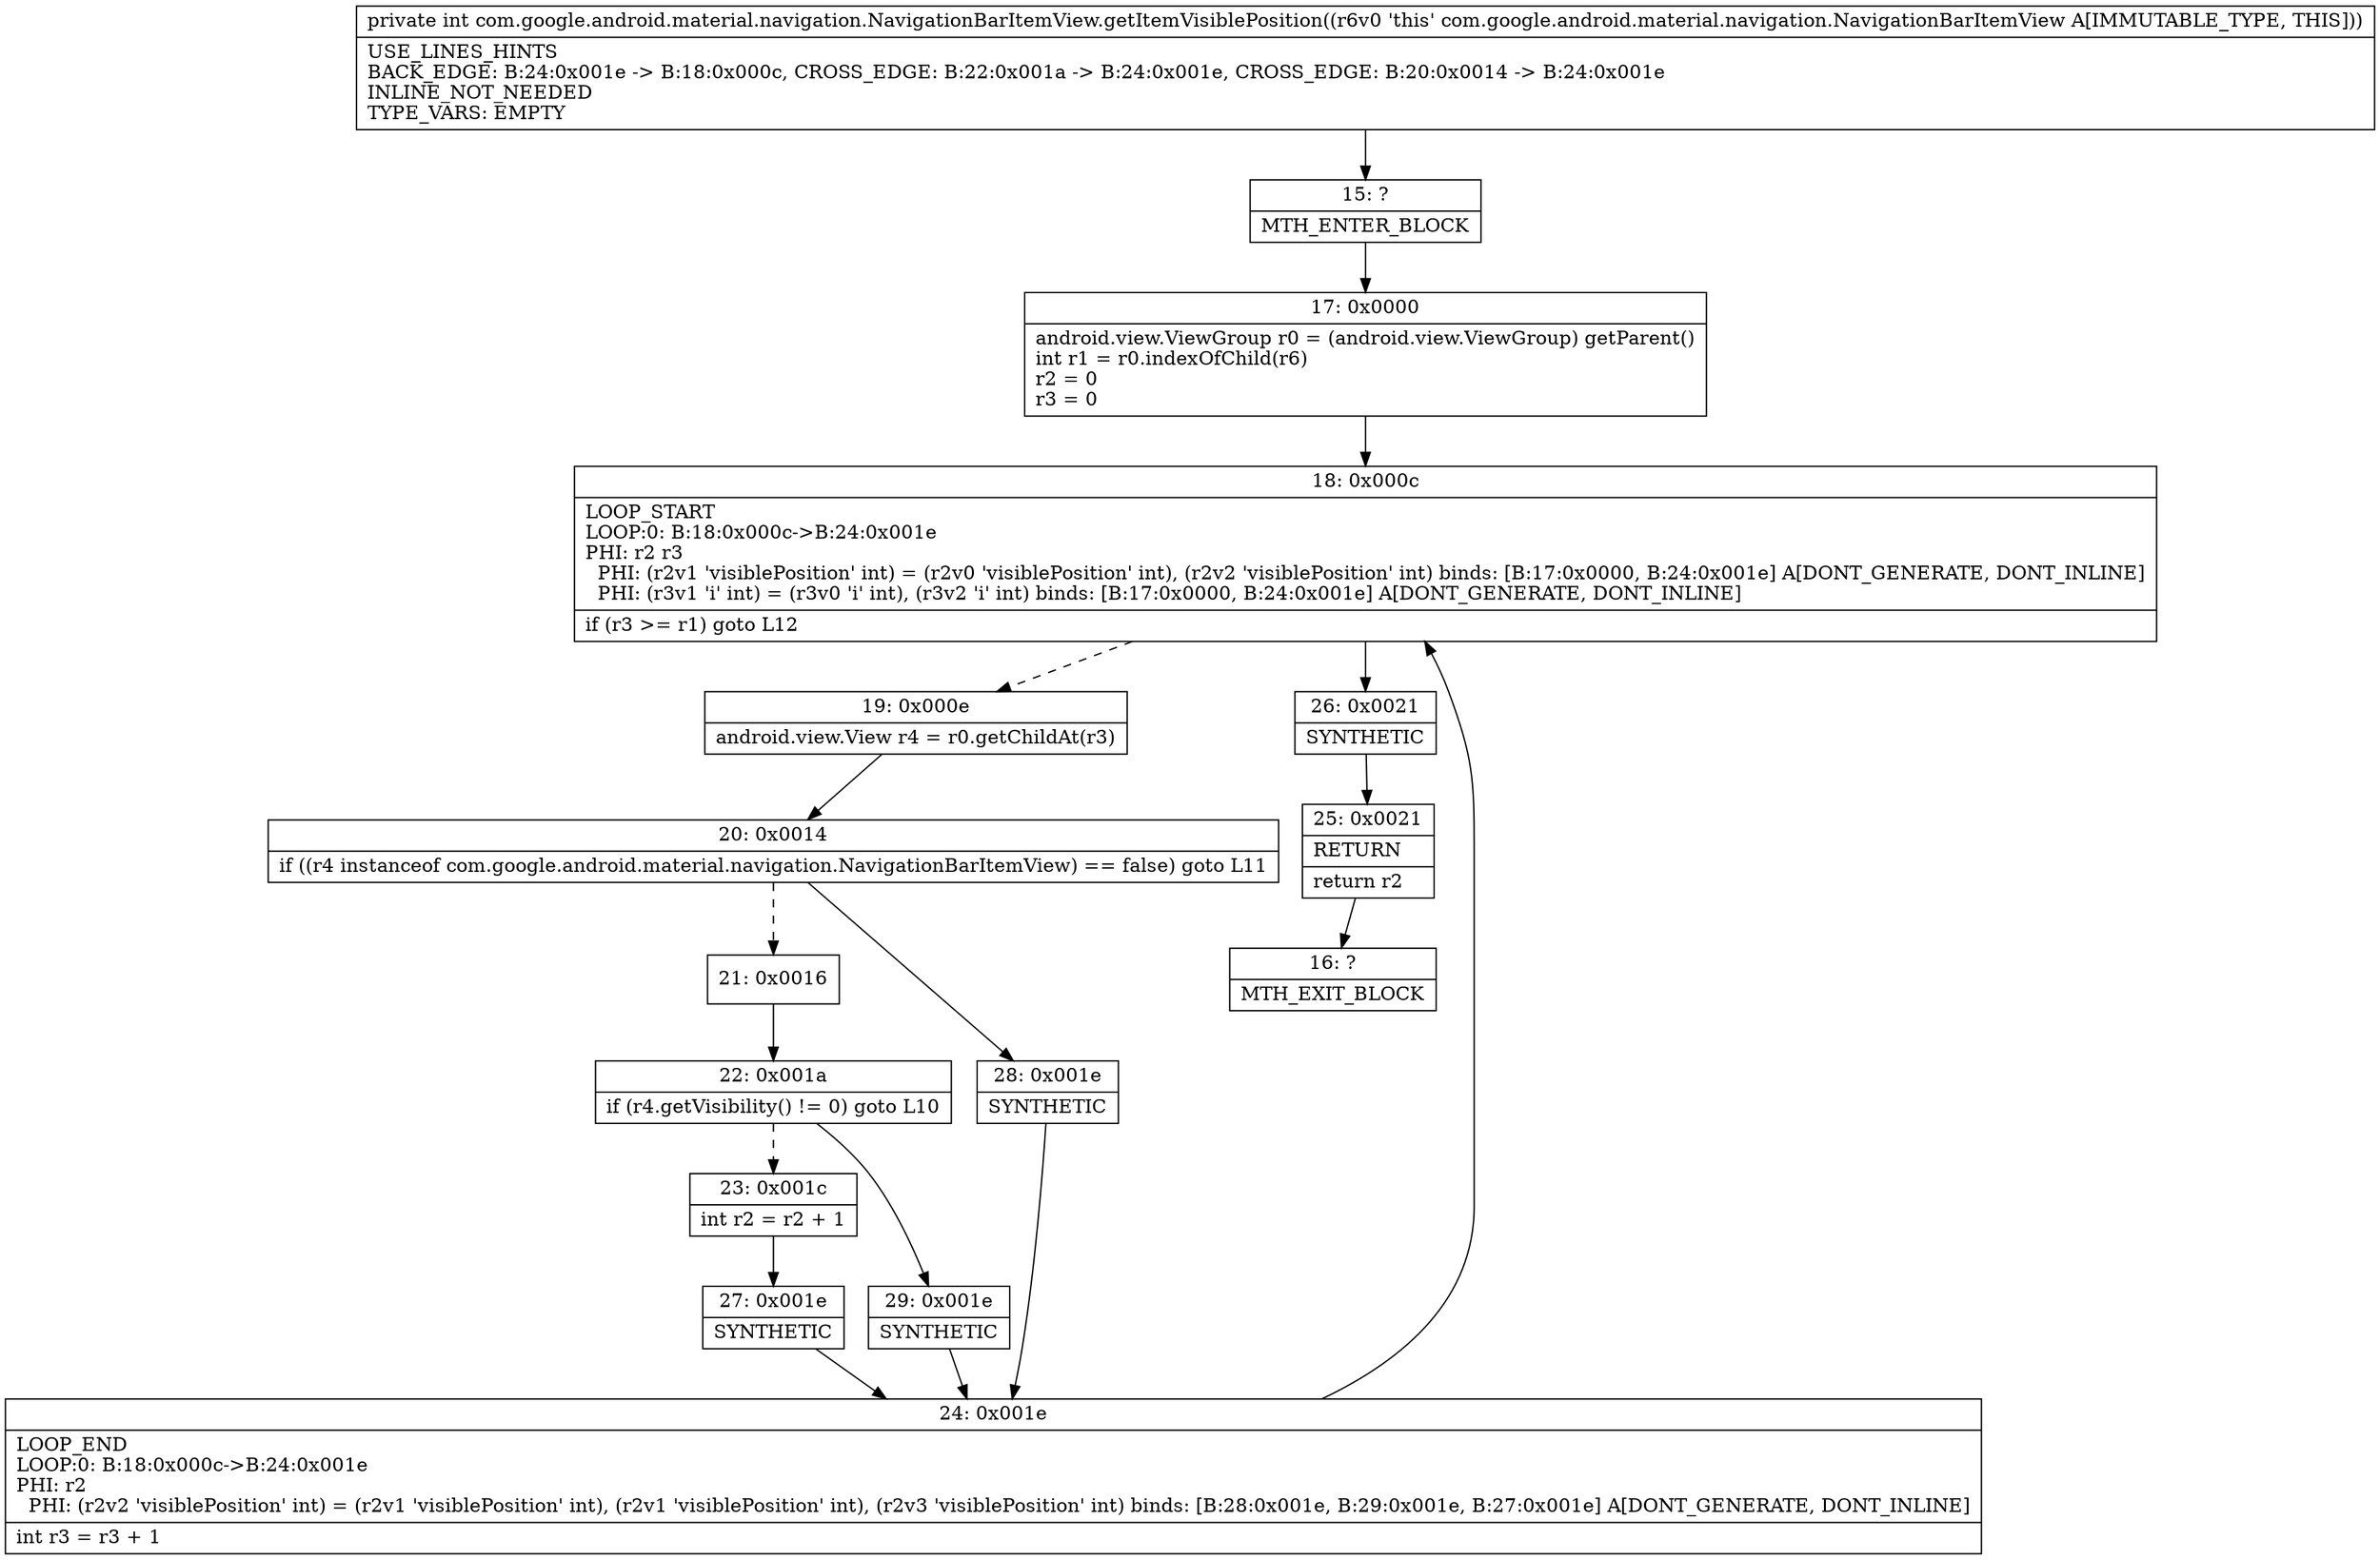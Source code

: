digraph "CFG forcom.google.android.material.navigation.NavigationBarItemView.getItemVisiblePosition()I" {
Node_15 [shape=record,label="{15\:\ ?|MTH_ENTER_BLOCK\l}"];
Node_17 [shape=record,label="{17\:\ 0x0000|android.view.ViewGroup r0 = (android.view.ViewGroup) getParent()\lint r1 = r0.indexOfChild(r6)\lr2 = 0\lr3 = 0\l}"];
Node_18 [shape=record,label="{18\:\ 0x000c|LOOP_START\lLOOP:0: B:18:0x000c\-\>B:24:0x001e\lPHI: r2 r3 \l  PHI: (r2v1 'visiblePosition' int) = (r2v0 'visiblePosition' int), (r2v2 'visiblePosition' int) binds: [B:17:0x0000, B:24:0x001e] A[DONT_GENERATE, DONT_INLINE]\l  PHI: (r3v1 'i' int) = (r3v0 'i' int), (r3v2 'i' int) binds: [B:17:0x0000, B:24:0x001e] A[DONT_GENERATE, DONT_INLINE]\l|if (r3 \>= r1) goto L12\l}"];
Node_19 [shape=record,label="{19\:\ 0x000e|android.view.View r4 = r0.getChildAt(r3)\l}"];
Node_20 [shape=record,label="{20\:\ 0x0014|if ((r4 instanceof com.google.android.material.navigation.NavigationBarItemView) == false) goto L11\l}"];
Node_21 [shape=record,label="{21\:\ 0x0016}"];
Node_22 [shape=record,label="{22\:\ 0x001a|if (r4.getVisibility() != 0) goto L10\l}"];
Node_23 [shape=record,label="{23\:\ 0x001c|int r2 = r2 + 1\l}"];
Node_27 [shape=record,label="{27\:\ 0x001e|SYNTHETIC\l}"];
Node_24 [shape=record,label="{24\:\ 0x001e|LOOP_END\lLOOP:0: B:18:0x000c\-\>B:24:0x001e\lPHI: r2 \l  PHI: (r2v2 'visiblePosition' int) = (r2v1 'visiblePosition' int), (r2v1 'visiblePosition' int), (r2v3 'visiblePosition' int) binds: [B:28:0x001e, B:29:0x001e, B:27:0x001e] A[DONT_GENERATE, DONT_INLINE]\l|int r3 = r3 + 1\l}"];
Node_29 [shape=record,label="{29\:\ 0x001e|SYNTHETIC\l}"];
Node_28 [shape=record,label="{28\:\ 0x001e|SYNTHETIC\l}"];
Node_26 [shape=record,label="{26\:\ 0x0021|SYNTHETIC\l}"];
Node_25 [shape=record,label="{25\:\ 0x0021|RETURN\l|return r2\l}"];
Node_16 [shape=record,label="{16\:\ ?|MTH_EXIT_BLOCK\l}"];
MethodNode[shape=record,label="{private int com.google.android.material.navigation.NavigationBarItemView.getItemVisiblePosition((r6v0 'this' com.google.android.material.navigation.NavigationBarItemView A[IMMUTABLE_TYPE, THIS]))  | USE_LINES_HINTS\lBACK_EDGE: B:24:0x001e \-\> B:18:0x000c, CROSS_EDGE: B:22:0x001a \-\> B:24:0x001e, CROSS_EDGE: B:20:0x0014 \-\> B:24:0x001e\lINLINE_NOT_NEEDED\lTYPE_VARS: EMPTY\l}"];
MethodNode -> Node_15;Node_15 -> Node_17;
Node_17 -> Node_18;
Node_18 -> Node_19[style=dashed];
Node_18 -> Node_26;
Node_19 -> Node_20;
Node_20 -> Node_21[style=dashed];
Node_20 -> Node_28;
Node_21 -> Node_22;
Node_22 -> Node_23[style=dashed];
Node_22 -> Node_29;
Node_23 -> Node_27;
Node_27 -> Node_24;
Node_24 -> Node_18;
Node_29 -> Node_24;
Node_28 -> Node_24;
Node_26 -> Node_25;
Node_25 -> Node_16;
}

